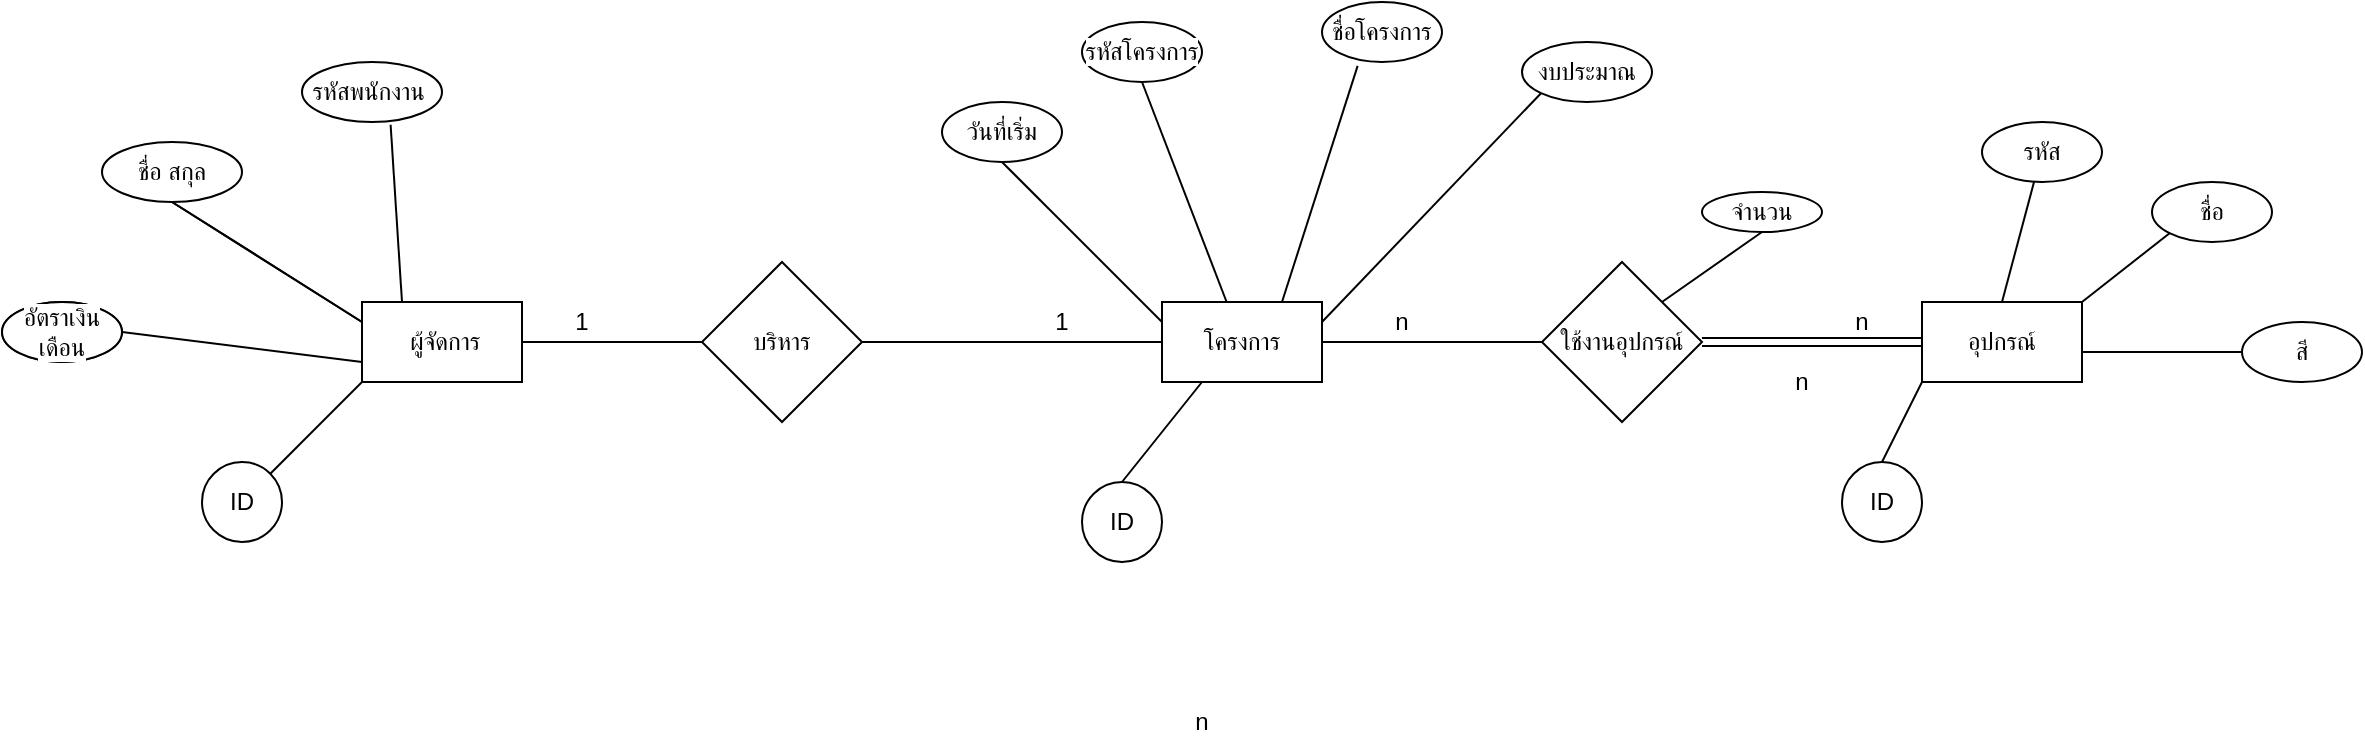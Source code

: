 <mxfile version="12.7.9" type="device"><diagram id="RzxCCfi0g9qKKTb2XpMn" name="Page-1"><mxGraphModel dx="1481" dy="491" grid="1" gridSize="10" guides="1" tooltips="1" connect="1" arrows="1" fold="1" page="1" pageScale="1" pageWidth="850" pageHeight="1100" math="0" shadow="0"><root><mxCell id="0"/><mxCell id="1" parent="0"/><mxCell id="YFo0s8_OUkDU0AIISi_N-1" value="&lt;span id=&quot;docs-internal-guid-d84ce67d-7fff-a232-44b8-90e3bc0004dc&quot;&gt;&lt;span style=&quot;background-color: rgb(255 , 255 , 255) ; vertical-align: baseline ; white-space: pre-wrap&quot;&gt;&lt;font style=&quot;font-size: 12px&quot;&gt;&amp;nbsp;ผู้จัดการ&lt;/font&gt;&lt;/span&gt;&lt;/span&gt;" style="rounded=0;whiteSpace=wrap;html=1;" vertex="1" parent="1"><mxGeometry x="-390" y="670" width="80" height="40" as="geometry"/></mxCell><mxCell id="YFo0s8_OUkDU0AIISi_N-2" value="โครงการ" style="rounded=0;whiteSpace=wrap;html=1;" vertex="1" parent="1"><mxGeometry x="10" y="670" width="80" height="40" as="geometry"/></mxCell><mxCell id="YFo0s8_OUkDU0AIISi_N-3" value="&lt;span id=&quot;docs-internal-guid-73163db8-7fff-3538-0021-fb894729f7e0&quot;&gt;&lt;span style=&quot;background-color: rgb(255 , 255 , 255) ; vertical-align: baseline ; white-space: pre-wrap&quot;&gt;&lt;font style=&quot;font-size: 12px&quot;&gt;รหัสพนักงาน &lt;/font&gt;&lt;/span&gt;&lt;/span&gt;" style="ellipse;whiteSpace=wrap;html=1;" vertex="1" parent="1"><mxGeometry x="-420" y="550" width="70" height="30" as="geometry"/></mxCell><mxCell id="YFo0s8_OUkDU0AIISi_N-4" value="&lt;span id=&quot;docs-internal-guid-876c4ce8-7fff-a8e9-d819-f1796f3114b8&quot;&gt;&lt;span style=&quot;background-color: rgb(255 , 255 , 255) ; vertical-align: baseline ; white-space: pre-wrap&quot;&gt;&lt;font style=&quot;font-size: 12px&quot;&gt;ชื่อ สกุล&lt;/font&gt;&lt;/span&gt;&lt;/span&gt;" style="ellipse;whiteSpace=wrap;html=1;" vertex="1" parent="1"><mxGeometry x="-520" y="590" width="70" height="30" as="geometry"/></mxCell><mxCell id="YFo0s8_OUkDU0AIISi_N-5" value="&lt;span id=&quot;docs-internal-guid-876c4ce8-7fff-a8e9-d819-f1796f3114b8&quot;&gt;&lt;span style=&quot;background-color: rgb(255 , 255 , 255) ; vertical-align: baseline ; white-space: pre-wrap&quot;&gt;&lt;font style=&quot;font-size: 12px&quot;&gt;อัตราเงินเดือน&lt;/font&gt;&lt;/span&gt;&lt;/span&gt;" style="ellipse;whiteSpace=wrap;html=1;" vertex="1" parent="1"><mxGeometry x="-570" y="670" width="60" height="30" as="geometry"/></mxCell><mxCell id="YFo0s8_OUkDU0AIISi_N-6" value="ID" style="ellipse;whiteSpace=wrap;html=1;aspect=fixed;" vertex="1" parent="1"><mxGeometry x="-30" y="760" width="40" height="40" as="geometry"/></mxCell><mxCell id="YFo0s8_OUkDU0AIISi_N-7" value="ID" style="ellipse;whiteSpace=wrap;html=1;aspect=fixed;" vertex="1" parent="1"><mxGeometry x="-470" y="750" width="40" height="40" as="geometry"/></mxCell><mxCell id="YFo0s8_OUkDU0AIISi_N-8" value="&lt;span id=&quot;docs-internal-guid-73163db8-7fff-3538-0021-fb894729f7e0&quot;&gt;&lt;span style=&quot;background-color: rgb(255 , 255 , 255) ; vertical-align: baseline ; white-space: pre-wrap&quot;&gt;&lt;font style=&quot;font-size: 12px&quot;&gt;วันที่เริ่ม&lt;/font&gt;&lt;/span&gt;&lt;/span&gt;" style="ellipse;whiteSpace=wrap;html=1;" vertex="1" parent="1"><mxGeometry x="-100" y="570" width="60" height="30" as="geometry"/></mxCell><mxCell id="YFo0s8_OUkDU0AIISi_N-9" value="&lt;span style=&quot;white-space: pre-wrap ; background-color: rgb(255 , 255 , 255)&quot;&gt;ชื่อโครงการ&lt;/span&gt;" style="ellipse;whiteSpace=wrap;html=1;" vertex="1" parent="1"><mxGeometry x="90" y="520" width="60" height="30" as="geometry"/></mxCell><mxCell id="YFo0s8_OUkDU0AIISi_N-10" value="&lt;span style=&quot;white-space: pre-wrap ; background-color: rgb(255 , 255 , 255)&quot;&gt;รหัสโครงการ&lt;/span&gt;" style="ellipse;whiteSpace=wrap;html=1;" vertex="1" parent="1"><mxGeometry x="-30" y="530" width="60" height="30" as="geometry"/></mxCell><mxCell id="YFo0s8_OUkDU0AIISi_N-11" value="&lt;span id=&quot;docs-internal-guid-73163db8-7fff-3538-0021-fb894729f7e0&quot;&gt;&lt;span style=&quot;background-color: rgb(255 , 255 , 255) ; vertical-align: baseline ; white-space: pre-wrap&quot;&gt;&lt;font style=&quot;font-size: 12px&quot;&gt;งบประมาณ&lt;/font&gt;&lt;/span&gt;&lt;/span&gt;" style="ellipse;whiteSpace=wrap;html=1;" vertex="1" parent="1"><mxGeometry x="190" y="540" width="65" height="30" as="geometry"/></mxCell><mxCell id="YFo0s8_OUkDU0AIISi_N-13" value="อุปกรณ์" style="rounded=0;whiteSpace=wrap;html=1;" vertex="1" parent="1"><mxGeometry x="390" y="670" width="80" height="40" as="geometry"/></mxCell><mxCell id="YFo0s8_OUkDU0AIISi_N-14" value="ID" style="ellipse;whiteSpace=wrap;html=1;aspect=fixed;" vertex="1" parent="1"><mxGeometry x="350" y="750" width="40" height="40" as="geometry"/></mxCell><mxCell id="YFo0s8_OUkDU0AIISi_N-17" value="รหัส" style="ellipse;whiteSpace=wrap;html=1;" vertex="1" parent="1"><mxGeometry x="420" y="580" width="60" height="30" as="geometry"/></mxCell><mxCell id="YFo0s8_OUkDU0AIISi_N-18" value="สี" style="ellipse;whiteSpace=wrap;html=1;" vertex="1" parent="1"><mxGeometry x="550" y="680" width="60" height="30" as="geometry"/></mxCell><mxCell id="YFo0s8_OUkDU0AIISi_N-19" value="ชื่อ" style="ellipse;whiteSpace=wrap;html=1;" vertex="1" parent="1"><mxGeometry x="505" y="610" width="60" height="30" as="geometry"/></mxCell><mxCell id="YFo0s8_OUkDU0AIISi_N-21" value="" style="endArrow=none;html=1;entryX=0.633;entryY=1.045;entryDx=0;entryDy=0;entryPerimeter=0;exitX=0.25;exitY=0;exitDx=0;exitDy=0;" edge="1" parent="1" source="YFo0s8_OUkDU0AIISi_N-1" target="YFo0s8_OUkDU0AIISi_N-3"><mxGeometry width="50" height="50" relative="1" as="geometry"><mxPoint x="-300" y="680" as="sourcePoint"/><mxPoint x="-250" y="630" as="targetPoint"/></mxGeometry></mxCell><mxCell id="YFo0s8_OUkDU0AIISi_N-22" value="" style="endArrow=none;html=1;entryX=1;entryY=0.5;entryDx=0;entryDy=0;exitX=0;exitY=0.75;exitDx=0;exitDy=0;" edge="1" parent="1" source="YFo0s8_OUkDU0AIISi_N-1" target="YFo0s8_OUkDU0AIISi_N-5"><mxGeometry width="50" height="50" relative="1" as="geometry"><mxPoint x="-360" y="680" as="sourcePoint"/><mxPoint x="-365.69" y="591.35" as="targetPoint"/></mxGeometry></mxCell><mxCell id="YFo0s8_OUkDU0AIISi_N-23" value="" style="endArrow=none;html=1;entryX=0.5;entryY=1;entryDx=0;entryDy=0;exitX=0;exitY=0.25;exitDx=0;exitDy=0;" edge="1" parent="1" source="YFo0s8_OUkDU0AIISi_N-1" target="YFo0s8_OUkDU0AIISi_N-4"><mxGeometry width="50" height="50" relative="1" as="geometry"><mxPoint x="-482.15" y="708.65" as="sourcePoint"/><mxPoint x="-487.84" y="620.0" as="targetPoint"/></mxGeometry></mxCell><mxCell id="YFo0s8_OUkDU0AIISi_N-24" value="" style="endArrow=none;html=1;entryX=0;entryY=1;entryDx=0;entryDy=0;exitX=1;exitY=0;exitDx=0;exitDy=0;" edge="1" parent="1" source="YFo0s8_OUkDU0AIISi_N-7" target="YFo0s8_OUkDU0AIISi_N-1"><mxGeometry width="50" height="50" relative="1" as="geometry"><mxPoint x="-340" y="700" as="sourcePoint"/><mxPoint x="-345.69" y="611.35" as="targetPoint"/></mxGeometry></mxCell><mxCell id="YFo0s8_OUkDU0AIISi_N-25" value="" style="endArrow=none;html=1;entryX=0.25;entryY=1;entryDx=0;entryDy=0;exitX=0.5;exitY=0;exitDx=0;exitDy=0;" edge="1" parent="1" source="YFo0s8_OUkDU0AIISi_N-6" target="YFo0s8_OUkDU0AIISi_N-2"><mxGeometry width="50" height="50" relative="1" as="geometry"><mxPoint x="-150" y="710" as="sourcePoint"/><mxPoint x="-155.69" y="621.35" as="targetPoint"/></mxGeometry></mxCell><mxCell id="YFo0s8_OUkDU0AIISi_N-26" value="" style="endArrow=none;html=1;entryX=0.5;entryY=1;entryDx=0;entryDy=0;exitX=0;exitY=0.25;exitDx=0;exitDy=0;" edge="1" parent="1" source="YFo0s8_OUkDU0AIISi_N-2" target="YFo0s8_OUkDU0AIISi_N-8"><mxGeometry width="50" height="50" relative="1" as="geometry"><mxPoint x="-140" y="720" as="sourcePoint"/><mxPoint x="-145.69" y="631.35" as="targetPoint"/></mxGeometry></mxCell><mxCell id="YFo0s8_OUkDU0AIISi_N-27" value="" style="endArrow=none;html=1;entryX=0.5;entryY=1;entryDx=0;entryDy=0;" edge="1" parent="1" source="YFo0s8_OUkDU0AIISi_N-2" target="YFo0s8_OUkDU0AIISi_N-10"><mxGeometry width="50" height="50" relative="1" as="geometry"><mxPoint x="-130" y="730" as="sourcePoint"/><mxPoint x="-135.69" y="641.35" as="targetPoint"/></mxGeometry></mxCell><mxCell id="YFo0s8_OUkDU0AIISi_N-28" value="" style="endArrow=none;html=1;entryX=0.297;entryY=1.065;entryDx=0;entryDy=0;entryPerimeter=0;exitX=0.75;exitY=0;exitDx=0;exitDy=0;" edge="1" parent="1" source="YFo0s8_OUkDU0AIISi_N-2" target="YFo0s8_OUkDU0AIISi_N-9"><mxGeometry width="50" height="50" relative="1" as="geometry"><mxPoint x="-120" y="740" as="sourcePoint"/><mxPoint x="-125.69" y="651.35" as="targetPoint"/></mxGeometry></mxCell><mxCell id="YFo0s8_OUkDU0AIISi_N-29" value="" style="endArrow=none;html=1;entryX=0;entryY=1;entryDx=0;entryDy=0;exitX=1;exitY=0.25;exitDx=0;exitDy=0;" edge="1" parent="1" source="YFo0s8_OUkDU0AIISi_N-2" target="YFo0s8_OUkDU0AIISi_N-11"><mxGeometry width="50" height="50" relative="1" as="geometry"><mxPoint x="-110" y="750" as="sourcePoint"/><mxPoint x="-115.69" y="661.35" as="targetPoint"/></mxGeometry></mxCell><mxCell id="YFo0s8_OUkDU0AIISi_N-30" value="" style="endArrow=none;html=1;entryX=0;entryY=1;entryDx=0;entryDy=0;exitX=0.5;exitY=0;exitDx=0;exitDy=0;" edge="1" parent="1" source="YFo0s8_OUkDU0AIISi_N-14" target="YFo0s8_OUkDU0AIISi_N-13"><mxGeometry width="50" height="50" relative="1" as="geometry"><mxPoint x="30" y="760" as="sourcePoint"/><mxPoint x="24.31" y="671.35" as="targetPoint"/></mxGeometry></mxCell><mxCell id="YFo0s8_OUkDU0AIISi_N-31" value="" style="endArrow=none;html=1;exitX=0;exitY=0.5;exitDx=0;exitDy=0;" edge="1" parent="1" source="YFo0s8_OUkDU0AIISi_N-18"><mxGeometry width="50" height="50" relative="1" as="geometry"><mxPoint x="40" y="770" as="sourcePoint"/><mxPoint x="470" y="695" as="targetPoint"/></mxGeometry></mxCell><mxCell id="YFo0s8_OUkDU0AIISi_N-32" value="" style="endArrow=none;html=1;exitX=0.5;exitY=0;exitDx=0;exitDy=0;" edge="1" parent="1" source="YFo0s8_OUkDU0AIISi_N-13" target="YFo0s8_OUkDU0AIISi_N-17"><mxGeometry width="50" height="50" relative="1" as="geometry"><mxPoint x="50" y="780" as="sourcePoint"/><mxPoint x="44.31" y="691.35" as="targetPoint"/></mxGeometry></mxCell><mxCell id="YFo0s8_OUkDU0AIISi_N-33" value="" style="endArrow=none;html=1;entryX=0;entryY=1;entryDx=0;entryDy=0;exitX=1;exitY=0;exitDx=0;exitDy=0;" edge="1" parent="1" source="YFo0s8_OUkDU0AIISi_N-13" target="YFo0s8_OUkDU0AIISi_N-19"><mxGeometry width="50" height="50" relative="1" as="geometry"><mxPoint x="60" y="790" as="sourcePoint"/><mxPoint x="54.31" y="701.35" as="targetPoint"/></mxGeometry></mxCell><mxCell id="YFo0s8_OUkDU0AIISi_N-34" value="&lt;span id=&quot;docs-internal-guid-876c4ce8-7fff-a8e9-d819-f1796f3114b8&quot;&gt;&lt;span style=&quot;background-color: rgb(255 , 255 , 255) ; vertical-align: baseline ; white-space: pre-wrap&quot;&gt;&lt;font style=&quot;font-size: 12px&quot;&gt;อัตราเงินเดือน&lt;/font&gt;&lt;/span&gt;&lt;/span&gt;" style="ellipse;whiteSpace=wrap;html=1;" vertex="1" parent="1"><mxGeometry x="-570" y="670" width="60" height="30" as="geometry"/></mxCell><mxCell id="YFo0s8_OUkDU0AIISi_N-35" value="" style="endArrow=none;html=1;entryX=0.5;entryY=1;entryDx=0;entryDy=0;exitX=0;exitY=0.25;exitDx=0;exitDy=0;" edge="1" parent="1"><mxGeometry width="50" height="50" relative="1" as="geometry"><mxPoint x="-390" y="680" as="sourcePoint"/><mxPoint x="-485" y="620" as="targetPoint"/></mxGeometry></mxCell><mxCell id="YFo0s8_OUkDU0AIISi_N-36" value="บริหาร" style="rhombus;whiteSpace=wrap;html=1;" vertex="1" parent="1"><mxGeometry x="-220" y="650" width="80" height="80" as="geometry"/></mxCell><mxCell id="YFo0s8_OUkDU0AIISi_N-37" value="" style="endArrow=none;html=1;exitX=1;exitY=0.5;exitDx=0;exitDy=0;entryX=0;entryY=0.5;entryDx=0;entryDy=0;" edge="1" parent="1" source="YFo0s8_OUkDU0AIISi_N-1" target="YFo0s8_OUkDU0AIISi_N-36"><mxGeometry width="50" height="50" relative="1" as="geometry"><mxPoint x="-200" y="710" as="sourcePoint"/><mxPoint x="-150" y="660" as="targetPoint"/></mxGeometry></mxCell><mxCell id="YFo0s8_OUkDU0AIISi_N-39" value="ใช้งานอุปกรณ์" style="rhombus;whiteSpace=wrap;html=1;" vertex="1" parent="1"><mxGeometry x="200" y="650" width="80" height="80" as="geometry"/></mxCell><mxCell id="YFo0s8_OUkDU0AIISi_N-40" value="" style="endArrow=none;html=1;entryX=0;entryY=0.5;entryDx=0;entryDy=0;exitX=1;exitY=0.5;exitDx=0;exitDy=0;shape=link;" edge="1" parent="1" source="YFo0s8_OUkDU0AIISi_N-39" target="YFo0s8_OUkDU0AIISi_N-13"><mxGeometry width="50" height="50" relative="1" as="geometry"><mxPoint x="210" y="710" as="sourcePoint"/><mxPoint x="260" y="660" as="targetPoint"/></mxGeometry></mxCell><mxCell id="YFo0s8_OUkDU0AIISi_N-42" value="1" style="text;html=1;strokeColor=none;fillColor=none;align=center;verticalAlign=middle;whiteSpace=wrap;rounded=0;" vertex="1" parent="1"><mxGeometry x="-300" y="670" width="40" height="20" as="geometry"/></mxCell><mxCell id="YFo0s8_OUkDU0AIISi_N-43" value="1" style="text;html=1;strokeColor=none;fillColor=none;align=center;verticalAlign=middle;whiteSpace=wrap;rounded=0;" vertex="1" parent="1"><mxGeometry x="-60" y="670" width="40" height="20" as="geometry"/></mxCell><mxCell id="YFo0s8_OUkDU0AIISi_N-44" value="n" style="text;html=1;strokeColor=none;fillColor=none;align=center;verticalAlign=middle;whiteSpace=wrap;rounded=0;" vertex="1" parent="1"><mxGeometry x="340" y="670" width="40" height="20" as="geometry"/></mxCell><mxCell id="YFo0s8_OUkDU0AIISi_N-45" value="n" style="text;html=1;strokeColor=none;fillColor=none;align=center;verticalAlign=middle;whiteSpace=wrap;rounded=0;" vertex="1" parent="1"><mxGeometry x="110" y="670" width="40" height="20" as="geometry"/></mxCell><mxCell id="YFo0s8_OUkDU0AIISi_N-50" value="n" style="text;html=1;strokeColor=none;fillColor=none;align=center;verticalAlign=middle;whiteSpace=wrap;rounded=0;" vertex="1" parent="1"><mxGeometry x="310" y="700" width="40" height="20" as="geometry"/></mxCell><mxCell id="YFo0s8_OUkDU0AIISi_N-51" value="n" style="text;html=1;strokeColor=none;fillColor=none;align=center;verticalAlign=middle;whiteSpace=wrap;rounded=0;" vertex="1" parent="1"><mxGeometry x="10" y="870" width="40" height="20" as="geometry"/></mxCell><mxCell id="YFo0s8_OUkDU0AIISi_N-54" value="จำนวน" style="ellipse;whiteSpace=wrap;html=1;" vertex="1" parent="1"><mxGeometry x="280" y="615" width="60" height="20" as="geometry"/></mxCell><mxCell id="YFo0s8_OUkDU0AIISi_N-55" value="" style="endArrow=none;html=1;entryX=0.5;entryY=1;entryDx=0;entryDy=0;exitX=1;exitY=0;exitDx=0;exitDy=0;" edge="1" parent="1" source="YFo0s8_OUkDU0AIISi_N-39" target="YFo0s8_OUkDU0AIISi_N-54"><mxGeometry width="50" height="50" relative="1" as="geometry"><mxPoint x="120" y="760" as="sourcePoint"/><mxPoint x="170" y="710" as="targetPoint"/></mxGeometry></mxCell><mxCell id="YFo0s8_OUkDU0AIISi_N-56" value="" style="endArrow=none;html=1;exitX=1;exitY=0.5;exitDx=0;exitDy=0;entryX=0;entryY=0.5;entryDx=0;entryDy=0;" edge="1" parent="1" source="YFo0s8_OUkDU0AIISi_N-2" target="YFo0s8_OUkDU0AIISi_N-39"><mxGeometry width="50" height="50" relative="1" as="geometry"><mxPoint x="120" y="760" as="sourcePoint"/><mxPoint x="170" y="710" as="targetPoint"/></mxGeometry></mxCell><mxCell id="YFo0s8_OUkDU0AIISi_N-57" value="" style="endArrow=none;html=1;entryX=1;entryY=0.5;entryDx=0;entryDy=0;exitX=0;exitY=0.5;exitDx=0;exitDy=0;" edge="1" parent="1" source="YFo0s8_OUkDU0AIISi_N-2" target="YFo0s8_OUkDU0AIISi_N-36"><mxGeometry width="50" height="50" relative="1" as="geometry"><mxPoint y="760" as="sourcePoint"/><mxPoint x="50" y="710" as="targetPoint"/></mxGeometry></mxCell></root></mxGraphModel></diagram></mxfile>